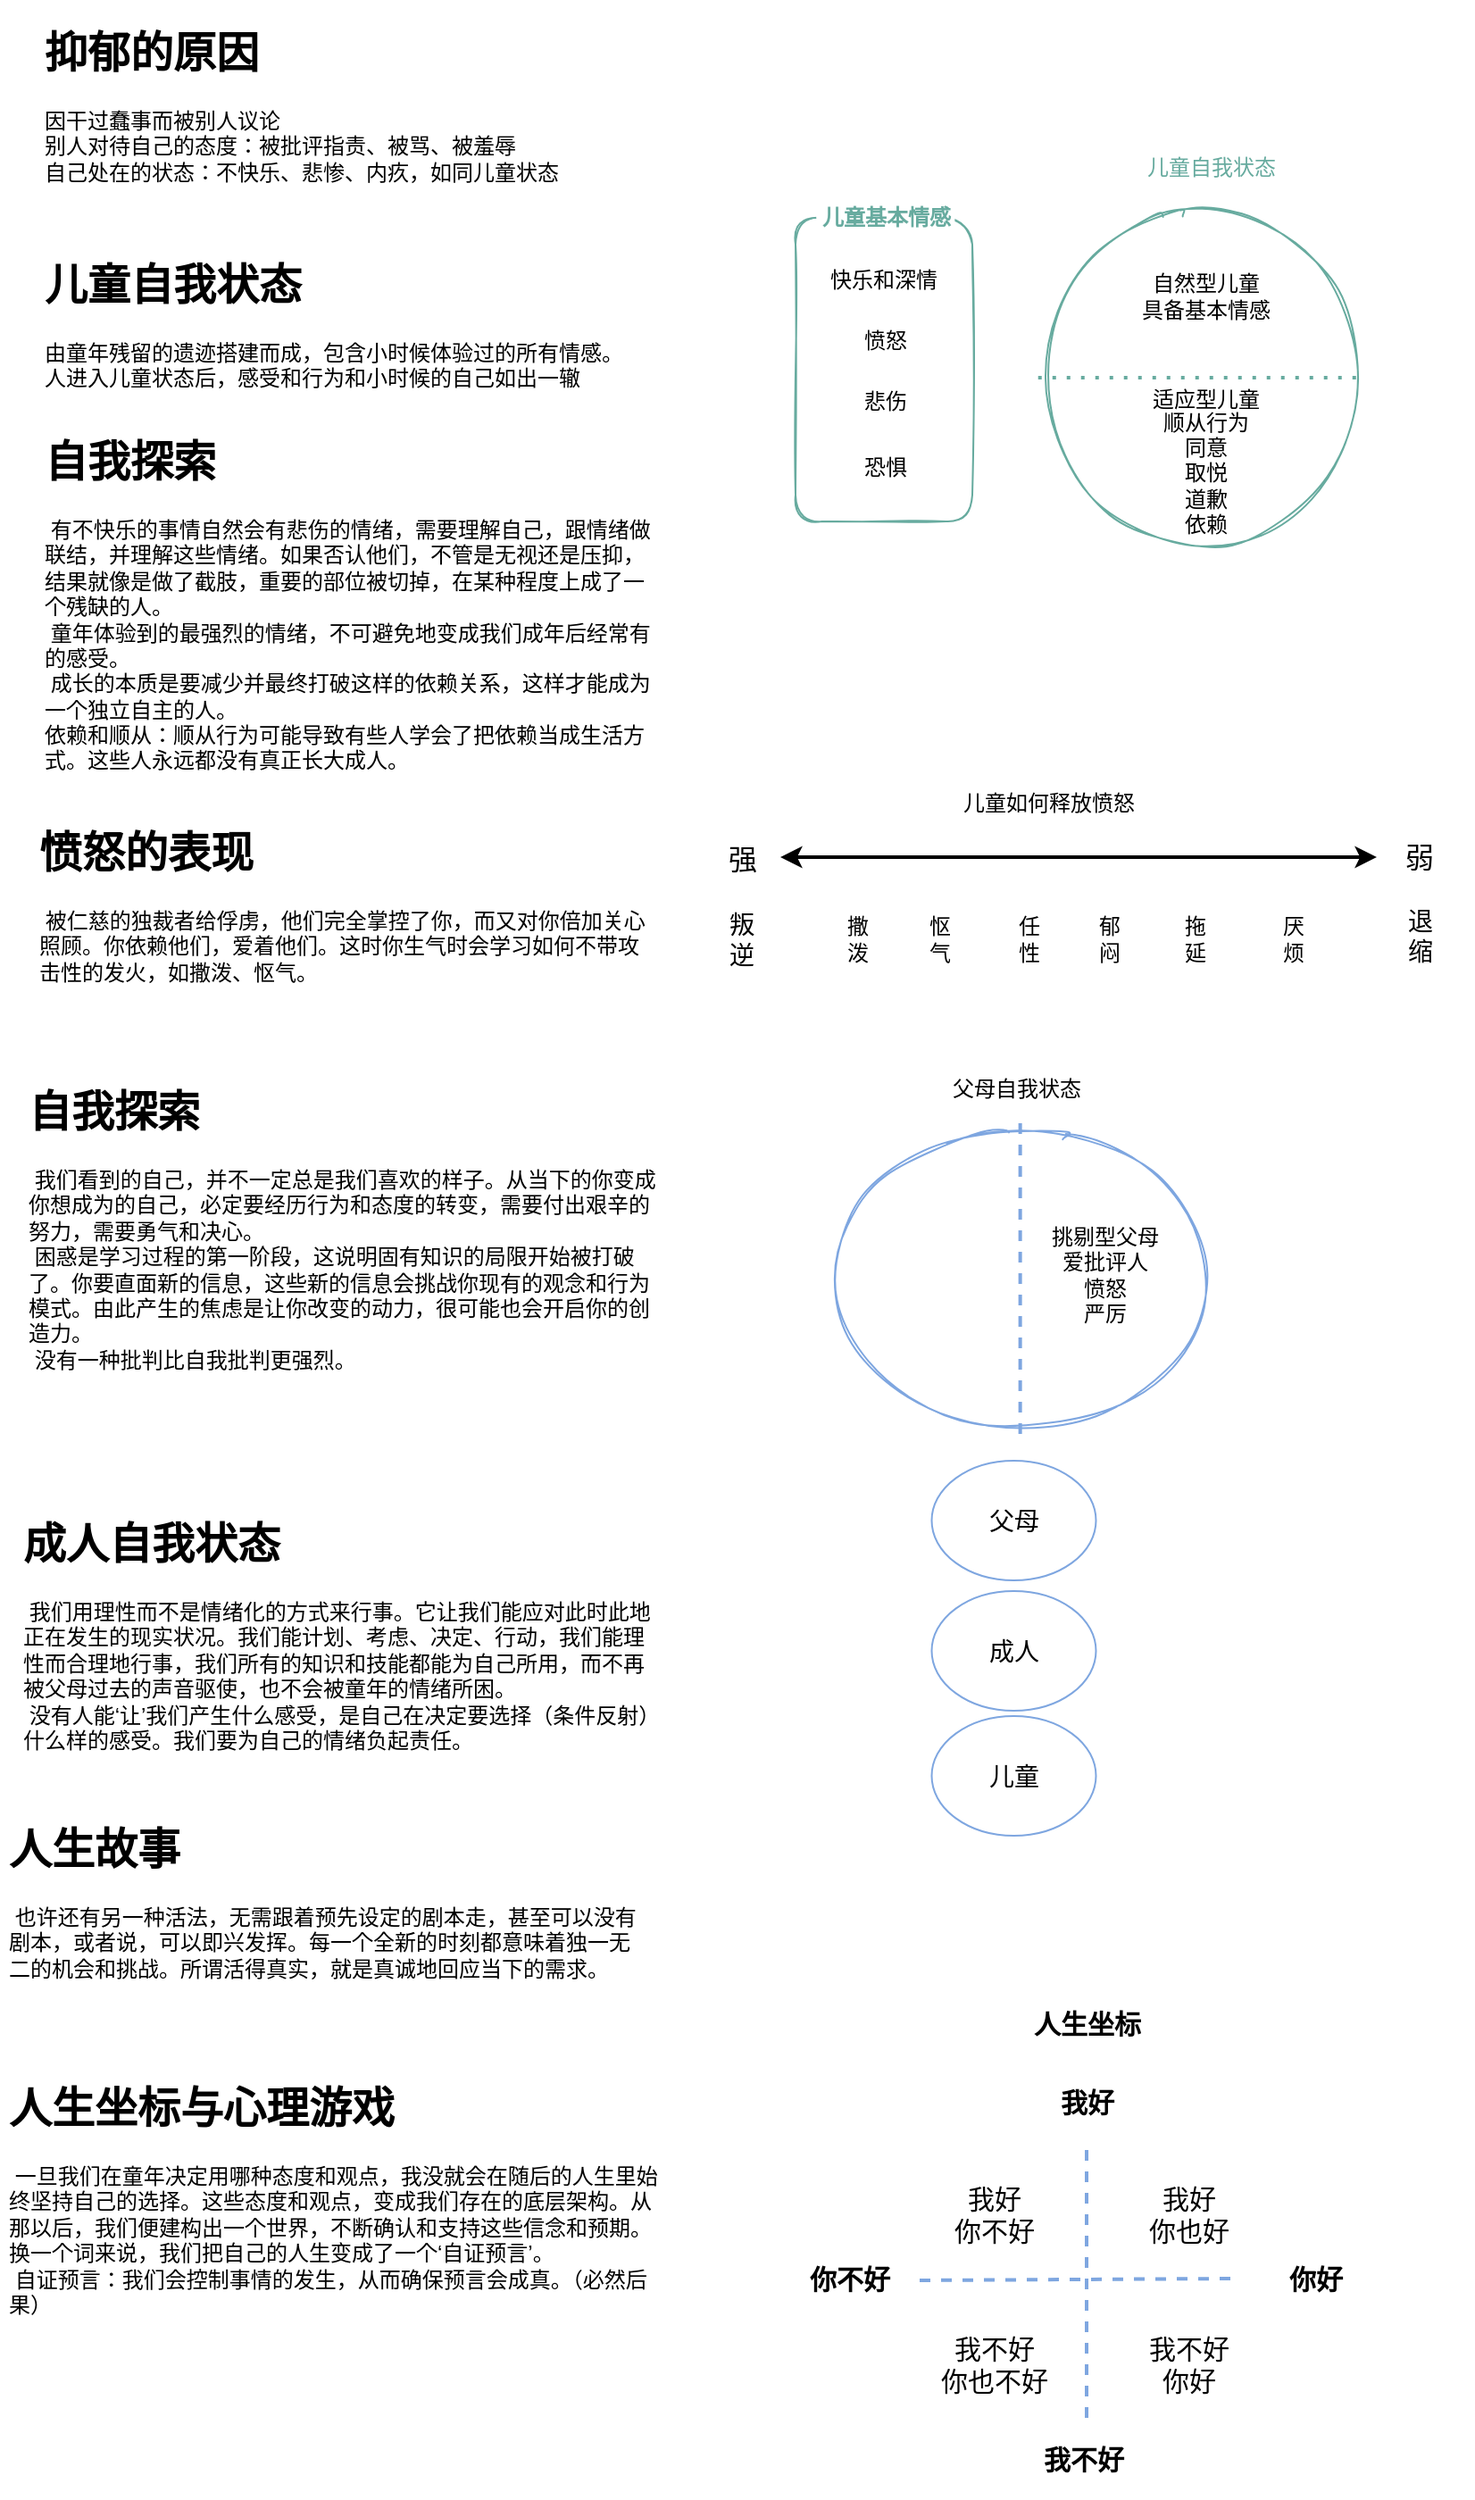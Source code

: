 <mxfile version="16.5.0" type="github">
  <diagram id="YAn2_cSFBUAaXqbegalO" name="Page-1">
    <mxGraphModel dx="862" dy="563" grid="0" gridSize="10" guides="1" tooltips="1" connect="1" arrows="1" fold="1" page="1" pageScale="1" pageWidth="827" pageHeight="1169" math="0" shadow="0">
      <root>
        <mxCell id="0" />
        <mxCell id="1" parent="0" />
        <mxCell id="PdnqpYk0i5iZqw5W2xue-19" value="" style="ellipse;whiteSpace=wrap;html=1;shadow=0;sketch=1;fontColor=#000000;strokeColor=#67AB9F;fillColor=default;" parent="1" vertex="1">
          <mxGeometry x="600.37" y="171" width="183.63" height="191" as="geometry" />
        </mxCell>
        <mxCell id="PdnqpYk0i5iZqw5W2xue-2" value="&lt;h1&gt;抑郁的原因&lt;/h1&gt;&lt;div&gt;因干过蠢事而被别人议论&lt;/div&gt;&lt;div&gt;别人对待自己的态度：被批评指责、被骂、被羞辱&lt;/div&gt;&lt;div&gt;自己处在的状态：不快乐、悲惨、内疚，如同儿童状态&lt;/div&gt;&lt;p&gt;&lt;br&gt;&lt;/p&gt;" style="text;html=1;strokeColor=none;fillColor=none;spacing=5;spacingTop=-20;whiteSpace=wrap;overflow=hidden;rounded=0;" parent="1" vertex="1">
          <mxGeometry x="39" y="65" width="331" height="119" as="geometry" />
        </mxCell>
        <mxCell id="PdnqpYk0i5iZqw5W2xue-3" value="&lt;h1&gt;儿童自我状态&lt;/h1&gt;&lt;div&gt;由童年残留的遗迹搭建而成，包含小时候体验过的所有情感。&lt;/div&gt;&lt;div&gt;人进入儿童状态后，感受和行为和小时候的自己如出一辙&lt;/div&gt;" style="text;html=1;strokeColor=none;fillColor=none;spacing=5;spacingTop=-20;whiteSpace=wrap;overflow=hidden;rounded=0;" parent="1" vertex="1">
          <mxGeometry x="39" y="195" width="354" height="119" as="geometry" />
        </mxCell>
        <mxCell id="PdnqpYk0i5iZqw5W2xue-4" value="" style="rounded=1;whiteSpace=wrap;html=1;sketch=1;strokeColor=#67AB9F;" parent="1" vertex="1">
          <mxGeometry x="464.5" y="177" width="99" height="170" as="geometry" />
        </mxCell>
        <mxCell id="PdnqpYk0i5iZqw5W2xue-5" value="快乐和深情" style="text;html=1;strokeColor=none;fillColor=none;align=center;verticalAlign=middle;whiteSpace=wrap;rounded=0;sketch=1;" parent="1" vertex="1">
          <mxGeometry x="477" y="198" width="74" height="28" as="geometry" />
        </mxCell>
        <mxCell id="PdnqpYk0i5iZqw5W2xue-6" value="愤怒" style="text;html=1;strokeColor=none;fillColor=none;align=center;verticalAlign=middle;whiteSpace=wrap;rounded=0;sketch=1;" parent="1" vertex="1">
          <mxGeometry x="478" y="232" width="74" height="28" as="geometry" />
        </mxCell>
        <mxCell id="PdnqpYk0i5iZqw5W2xue-7" value="悲伤" style="text;html=1;strokeColor=none;fillColor=none;align=center;verticalAlign=middle;whiteSpace=wrap;rounded=0;sketch=1;" parent="1" vertex="1">
          <mxGeometry x="478" y="266" width="74" height="28" as="geometry" />
        </mxCell>
        <mxCell id="PdnqpYk0i5iZqw5W2xue-8" value="恐惧" style="text;html=1;strokeColor=none;fillColor=none;align=center;verticalAlign=middle;whiteSpace=wrap;rounded=0;sketch=1;" parent="1" vertex="1">
          <mxGeometry x="478" y="303" width="74" height="28" as="geometry" />
        </mxCell>
        <mxCell id="PdnqpYk0i5iZqw5W2xue-10" value="儿童基本情感" style="text;html=1;align=center;verticalAlign=middle;whiteSpace=wrap;rounded=0;sketch=1;fillColor=default;fontColor=#67AB9F;fontStyle=1" parent="1" vertex="1">
          <mxGeometry x="477" y="163" width="77" height="28" as="geometry" />
        </mxCell>
        <mxCell id="PdnqpYk0i5iZqw5W2xue-13" value="儿童自我状态" style="text;html=1;strokeColor=none;fillColor=default;align=center;verticalAlign=middle;whiteSpace=wrap;rounded=0;sketch=1;fontColor=#67AB9F;" parent="1" vertex="1">
          <mxGeometry x="658.5" y="135" width="77" height="28" as="geometry" />
        </mxCell>
        <mxCell id="PdnqpYk0i5iZqw5W2xue-14" value="自然型儿童&lt;br&gt;具备基本情感" style="text;html=1;strokeColor=none;fillColor=none;align=center;verticalAlign=middle;whiteSpace=wrap;rounded=0;shadow=0;sketch=1;fontColor=#000000;" parent="1" vertex="1">
          <mxGeometry x="652.5" y="206" width="83" height="30" as="geometry" />
        </mxCell>
        <mxCell id="PdnqpYk0i5iZqw5W2xue-15" value="适应型儿童" style="text;html=1;strokeColor=none;fillColor=none;align=center;verticalAlign=middle;whiteSpace=wrap;rounded=0;shadow=0;sketch=1;fontColor=#000000;" parent="1" vertex="1">
          <mxGeometry x="657.5" y="264" width="73" height="29" as="geometry" />
        </mxCell>
        <mxCell id="PdnqpYk0i5iZqw5W2xue-16" value="&lt;h1&gt;自我探索&lt;/h1&gt;&lt;div&gt;&lt;span style=&quot;white-space: pre&quot;&gt;	&lt;/span&gt;有不快乐的事情自然会有悲伤的情绪，需要理解自己，跟情绪做联结，并理解这些情绪。如果否认他们，不管是无视还是压抑，结果就像是做了截肢，重要的部位被切掉，在某种程度上成了一个残缺的人。&lt;/div&gt;&lt;div&gt;&lt;span style=&quot;white-space: pre&quot;&gt;	&lt;/span&gt;童年体验到的最强烈的情绪，不可避免地变成我们成年后经常有的感受。&lt;/div&gt;&lt;div&gt;&lt;span style=&quot;white-space: pre&quot;&gt;	&lt;/span&gt;成长的本质是要减少并最终打破这样的依赖关系，这样才能成为一个独立自主的人。&lt;br&gt;&lt;/div&gt;&lt;div&gt;依赖和顺从：顺从行为可能导致有些人学会了把依赖当成生活方式。这些人永远都没有真正长大成人。&lt;br&gt;&lt;/div&gt;" style="text;html=1;strokeColor=none;fillColor=none;spacing=5;spacingTop=-20;whiteSpace=wrap;overflow=hidden;rounded=0;" parent="1" vertex="1">
          <mxGeometry x="39" y="294" width="354" height="209" as="geometry" />
        </mxCell>
        <mxCell id="PdnqpYk0i5iZqw5W2xue-17" value="顺从行为&lt;br&gt;同意&lt;br&gt;取悦&lt;br&gt;道歉&lt;br&gt;依赖" style="text;html=1;strokeColor=none;fillColor=none;align=center;verticalAlign=middle;whiteSpace=wrap;rounded=0;shadow=0;sketch=1;fontColor=#000000;" parent="1" vertex="1">
          <mxGeometry x="641.74" y="287" width="104.5" height="66" as="geometry" />
        </mxCell>
        <mxCell id="PdnqpYk0i5iZqw5W2xue-21" value="" style="endArrow=none;dashed=1;html=1;dashPattern=1 3;strokeWidth=2;rounded=0;fontColor=#000000;entryX=1;entryY=0.5;entryDx=0;entryDy=0;exitX=0;exitY=0.5;exitDx=0;exitDy=0;strokeColor=#67AB9F;" parent="1" source="PdnqpYk0i5iZqw5W2xue-19" target="PdnqpYk0i5iZqw5W2xue-19" edge="1">
          <mxGeometry width="50" height="50" relative="1" as="geometry">
            <mxPoint x="526" y="318" as="sourcePoint" />
            <mxPoint x="576" y="268" as="targetPoint" />
          </mxGeometry>
        </mxCell>
        <mxCell id="KK1YKbXmgcOjcq8LJDTx-1" value="&lt;h1&gt;愤怒的表现&lt;/h1&gt;&lt;div&gt;&lt;span style=&quot;white-space: pre&quot;&gt;	&lt;/span&gt;被仁慈的独裁者给俘虏，他们完全掌控了你，而又对你倍加关心照顾。你依赖他们，爱着他们。这时你生气时会学习如何不带攻击性的发火，如撒泼、怄气。&lt;/div&gt;" style="text;html=1;strokeColor=none;fillColor=none;spacing=5;spacingTop=-20;whiteSpace=wrap;overflow=hidden;rounded=0;" vertex="1" parent="1">
          <mxGeometry x="36" y="513" width="351" height="131" as="geometry" />
        </mxCell>
        <mxCell id="KK1YKbXmgcOjcq8LJDTx-2" value="" style="endArrow=classic;startArrow=classic;html=1;rounded=0;strokeWidth=2;" edge="1" parent="1">
          <mxGeometry width="50" height="50" relative="1" as="geometry">
            <mxPoint x="456" y="535" as="sourcePoint" />
            <mxPoint x="790" y="535" as="targetPoint" />
          </mxGeometry>
        </mxCell>
        <mxCell id="KK1YKbXmgcOjcq8LJDTx-4" value="儿童如何释放愤怒" style="text;html=1;strokeColor=none;fillColor=none;align=center;verticalAlign=middle;whiteSpace=wrap;rounded=0;" vertex="1" parent="1">
          <mxGeometry x="537" y="492" width="139" height="26" as="geometry" />
        </mxCell>
        <mxCell id="KK1YKbXmgcOjcq8LJDTx-5" value="强" style="text;html=1;strokeColor=none;fillColor=none;align=center;verticalAlign=middle;whiteSpace=wrap;rounded=0;fontSize=16;" vertex="1" parent="1">
          <mxGeometry x="404.5" y="521" width="60" height="30" as="geometry" />
        </mxCell>
        <mxCell id="KK1YKbXmgcOjcq8LJDTx-6" value="弱" style="text;html=1;strokeColor=none;fillColor=none;align=center;verticalAlign=middle;whiteSpace=wrap;rounded=0;fontSize=16;" vertex="1" parent="1">
          <mxGeometry x="784" y="520" width="60" height="30" as="geometry" />
        </mxCell>
        <mxCell id="KK1YKbXmgcOjcq8LJDTx-7" value="叛逆" style="text;html=1;strokeColor=none;fillColor=none;align=center;verticalAlign=middle;whiteSpace=wrap;rounded=0;fontSize=14;" vertex="1" parent="1">
          <mxGeometry x="422" y="558" width="25" height="46" as="geometry" />
        </mxCell>
        <mxCell id="KK1YKbXmgcOjcq8LJDTx-8" value="退缩" style="text;html=1;strokeColor=none;fillColor=none;align=center;verticalAlign=middle;whiteSpace=wrap;rounded=0;fontSize=14;" vertex="1" parent="1">
          <mxGeometry x="801.5" y="555.5" width="25" height="46" as="geometry" />
        </mxCell>
        <mxCell id="KK1YKbXmgcOjcq8LJDTx-9" value="撒泼" style="text;html=1;strokeColor=none;fillColor=none;align=center;verticalAlign=middle;whiteSpace=wrap;rounded=0;" vertex="1" parent="1">
          <mxGeometry x="487" y="558" width="25" height="46" as="geometry" />
        </mxCell>
        <mxCell id="KK1YKbXmgcOjcq8LJDTx-10" value="怄气" style="text;html=1;strokeColor=none;fillColor=none;align=center;verticalAlign=middle;whiteSpace=wrap;rounded=0;" vertex="1" parent="1">
          <mxGeometry x="533" y="558" width="25" height="46" as="geometry" />
        </mxCell>
        <mxCell id="KK1YKbXmgcOjcq8LJDTx-11" value="任性" style="text;html=1;strokeColor=none;fillColor=none;align=center;verticalAlign=middle;whiteSpace=wrap;rounded=0;" vertex="1" parent="1">
          <mxGeometry x="583" y="558" width="25" height="46" as="geometry" />
        </mxCell>
        <mxCell id="KK1YKbXmgcOjcq8LJDTx-12" value="郁闷" style="text;html=1;strokeColor=none;fillColor=none;align=center;verticalAlign=middle;whiteSpace=wrap;rounded=0;" vertex="1" parent="1">
          <mxGeometry x="627.5" y="558" width="25" height="46" as="geometry" />
        </mxCell>
        <mxCell id="KK1YKbXmgcOjcq8LJDTx-13" value="拖延" style="text;html=1;strokeColor=none;fillColor=none;align=center;verticalAlign=middle;whiteSpace=wrap;rounded=0;" vertex="1" parent="1">
          <mxGeometry x="676" y="558" width="25" height="46" as="geometry" />
        </mxCell>
        <mxCell id="KK1YKbXmgcOjcq8LJDTx-14" value="厌烦" style="text;html=1;strokeColor=none;fillColor=none;align=center;verticalAlign=middle;whiteSpace=wrap;rounded=0;" vertex="1" parent="1">
          <mxGeometry x="730.5" y="558" width="25" height="46" as="geometry" />
        </mxCell>
        <mxCell id="KK1YKbXmgcOjcq8LJDTx-15" value="&lt;h1&gt;自我探索&lt;/h1&gt;&lt;div&gt;&lt;span style=&quot;white-space: pre&quot;&gt;	&lt;/span&gt;我们看到的自己，并不一定总是我们喜欢的样子。从当下的你变成你想成为的自己，必定要经历行为和态度的转变，需要付出艰辛的努力，需要勇气和决心。&lt;/div&gt;&lt;div&gt;&lt;span style=&quot;white-space: pre&quot;&gt;	&lt;/span&gt;困惑是学习过程的第一阶段，这说明固有知识的局限开始被打破了。你要直面新的信息，这些新的信息会挑战你现有的观念和行为模式。由此产生的焦虑是让你改变的动力，很可能也会开启你的创造力。&lt;br&gt;&lt;/div&gt;&lt;div&gt;&lt;span style=&quot;white-space: pre&quot;&gt;	&lt;/span&gt;没有一种批判比自我批判更强烈。&lt;br&gt;&lt;/div&gt;" style="text;html=1;strokeColor=none;fillColor=none;spacing=5;spacingTop=-20;whiteSpace=wrap;overflow=hidden;rounded=0;" vertex="1" parent="1">
          <mxGeometry x="30" y="658" width="363" height="183" as="geometry" />
        </mxCell>
        <mxCell id="KK1YKbXmgcOjcq8LJDTx-16" value="" style="ellipse;whiteSpace=wrap;html=1;shadow=0;sketch=1;strokeColor=#7EA6E0;" vertex="1" parent="1">
          <mxGeometry x="490" y="684" width="200.63" height="174" as="geometry" />
        </mxCell>
        <mxCell id="KK1YKbXmgcOjcq8LJDTx-17" value="父母自我状态" style="text;html=1;strokeColor=none;fillColor=none;align=center;verticalAlign=middle;whiteSpace=wrap;rounded=0;" vertex="1" parent="1">
          <mxGeometry x="518.5" y="652" width="139" height="26" as="geometry" />
        </mxCell>
        <mxCell id="KK1YKbXmgcOjcq8LJDTx-18" value="" style="endArrow=none;html=1;rounded=0;fontSize=14;strokeWidth=2;exitX=0.5;exitY=1;exitDx=0;exitDy=0;entryX=0.5;entryY=0;entryDx=0;entryDy=0;dashed=1;strokeColor=#7EA6E0;" edge="1" parent="1" source="KK1YKbXmgcOjcq8LJDTx-16" target="KK1YKbXmgcOjcq8LJDTx-16">
          <mxGeometry width="50" height="50" relative="1" as="geometry">
            <mxPoint x="619" y="761" as="sourcePoint" />
            <mxPoint x="669" y="711" as="targetPoint" />
          </mxGeometry>
        </mxCell>
        <mxCell id="KK1YKbXmgcOjcq8LJDTx-19" value="挑剔型父母&lt;br&gt;爱批评人&lt;br&gt;愤怒&lt;br&gt;严厉" style="text;html=1;strokeColor=none;fillColor=none;align=center;verticalAlign=middle;whiteSpace=wrap;rounded=0;" vertex="1" parent="1">
          <mxGeometry x="584.63" y="726" width="106" height="86" as="geometry" />
        </mxCell>
        <mxCell id="KK1YKbXmgcOjcq8LJDTx-20" value="&lt;h1&gt;成人自我状态&lt;/h1&gt;&lt;div&gt;&lt;span style=&quot;white-space: pre&quot;&gt;	&lt;/span&gt;我们用理性而不是情绪化的方式来行事。它让我们能应对此时此地正在发生的现实状况。我们能计划、考虑、决定、行动，我们能理性而合理地行事，我们所有的知识和技能都能为自己所用，而不再被父母过去的声音驱使，也不会被童年的情绪所困。&lt;br&gt;&lt;/div&gt;&lt;div&gt;&lt;span style=&quot;white-space: pre&quot;&gt;	&lt;/span&gt;没有人能‘让’我们产生什么感受，是自己在决定要选择（条件反射）什么样的感受。我们要为自己的情绪负起责任。&lt;br&gt;&lt;/div&gt;" style="text;html=1;strokeColor=none;fillColor=none;spacing=5;spacingTop=-20;whiteSpace=wrap;overflow=hidden;rounded=0;" vertex="1" parent="1">
          <mxGeometry x="27" y="900" width="363" height="183" as="geometry" />
        </mxCell>
        <mxCell id="KK1YKbXmgcOjcq8LJDTx-22" value="父母" style="ellipse;whiteSpace=wrap;html=1;fontSize=14;strokeColor=#7EA6E0;" vertex="1" parent="1">
          <mxGeometry x="540.75" y="873" width="92" height="67" as="geometry" />
        </mxCell>
        <mxCell id="KK1YKbXmgcOjcq8LJDTx-23" value="成人" style="ellipse;whiteSpace=wrap;html=1;fontSize=14;strokeColor=#7EA6E0;" vertex="1" parent="1">
          <mxGeometry x="540.75" y="946" width="92" height="67" as="geometry" />
        </mxCell>
        <mxCell id="KK1YKbXmgcOjcq8LJDTx-24" value="儿童" style="ellipse;whiteSpace=wrap;html=1;fontSize=14;strokeColor=#7EA6E0;" vertex="1" parent="1">
          <mxGeometry x="540.75" y="1016" width="92" height="67" as="geometry" />
        </mxCell>
        <mxCell id="KK1YKbXmgcOjcq8LJDTx-25" value="&lt;h1&gt;人生故事&lt;/h1&gt;&lt;div&gt;&lt;span style=&quot;white-space: pre&quot;&gt;	&lt;/span&gt;也许还有另一种活法，无需跟着预先设定的剧本走，甚至可以没有剧本，或者说，可以即兴发挥&lt;span&gt;。每一个全新的时刻都意味着独一无二的机会和挑战。所谓活得真实，就是真诚地回应当下的需求。&lt;/span&gt;&lt;/div&gt;" style="text;html=1;strokeColor=none;fillColor=none;spacing=5;spacingTop=-20;whiteSpace=wrap;overflow=hidden;rounded=0;" vertex="1" parent="1">
          <mxGeometry x="19" y="1071" width="363" height="127" as="geometry" />
        </mxCell>
        <mxCell id="KK1YKbXmgcOjcq8LJDTx-26" value="&lt;h1&gt;人生坐标与心理游戏&lt;/h1&gt;&lt;div&gt;&lt;span style=&quot;white-space: pre&quot;&gt;	&lt;/span&gt;一旦我们在童年决定用哪种态度和观点，我没就会在随后的人生里始终坚持自己的选择。这些态度和观点，变成我们存在的底层架构。从那以后，我们便建构出一个世界，不断确认和支持这些信念和预期。换一个词来说，我们把自己的人生变成了一个‘自证预言’。&lt;br&gt;&lt;/div&gt;&lt;div&gt;&lt;span style=&quot;white-space: pre&quot;&gt;	&lt;/span&gt;自证预言：我们会控制事情的发生，从而确保预言会成真。（必然后果）&lt;br&gt;&lt;/div&gt;" style="text;html=1;strokeColor=none;fillColor=none;spacing=5;spacingTop=-20;whiteSpace=wrap;overflow=hidden;rounded=0;" vertex="1" parent="1">
          <mxGeometry x="19" y="1216" width="377" height="210" as="geometry" />
        </mxCell>
        <mxCell id="KK1YKbXmgcOjcq8LJDTx-27" value="" style="endArrow=none;html=1;rounded=0;dashed=1;fontSize=14;strokeColor=#7EA6E0;strokeWidth=2;entryX=0;entryY=0.5;entryDx=0;entryDy=0;" edge="1" parent="1" target="KK1YKbXmgcOjcq8LJDTx-31">
          <mxGeometry width="50" height="50" relative="1" as="geometry">
            <mxPoint x="534" y="1332" as="sourcePoint" />
            <mxPoint x="746.24" y="1332" as="targetPoint" />
          </mxGeometry>
        </mxCell>
        <mxCell id="KK1YKbXmgcOjcq8LJDTx-28" value="" style="endArrow=none;html=1;rounded=0;dashed=1;fontSize=14;strokeColor=#7EA6E0;strokeWidth=2;" edge="1" parent="1">
          <mxGeometry width="50" height="50" relative="1" as="geometry">
            <mxPoint x="627.5" y="1259" as="sourcePoint" />
            <mxPoint x="627.5" y="1412" as="targetPoint" />
          </mxGeometry>
        </mxCell>
        <mxCell id="KK1YKbXmgcOjcq8LJDTx-29" value="人生坐标" style="text;html=1;strokeColor=none;fillColor=none;align=center;verticalAlign=middle;whiteSpace=wrap;rounded=0;fontSize=15;fontStyle=1" vertex="1" parent="1">
          <mxGeometry x="579.74" y="1166" width="96.26" height="44" as="geometry" />
        </mxCell>
        <mxCell id="KK1YKbXmgcOjcq8LJDTx-30" value="我好" style="text;html=1;strokeColor=none;fillColor=none;align=center;verticalAlign=middle;whiteSpace=wrap;rounded=0;fontSize=15;fontStyle=1" vertex="1" parent="1">
          <mxGeometry x="579.74" y="1210" width="96.26" height="44" as="geometry" />
        </mxCell>
        <mxCell id="KK1YKbXmgcOjcq8LJDTx-31" value="你好" style="text;html=1;strokeColor=none;fillColor=none;align=center;verticalAlign=middle;whiteSpace=wrap;rounded=0;fontSize=15;fontStyle=1" vertex="1" parent="1">
          <mxGeometry x="708" y="1309" width="96.26" height="44" as="geometry" />
        </mxCell>
        <mxCell id="KK1YKbXmgcOjcq8LJDTx-32" value="你不好" style="text;html=1;strokeColor=none;fillColor=none;align=center;verticalAlign=middle;whiteSpace=wrap;rounded=0;fontSize=15;fontStyle=1" vertex="1" parent="1">
          <mxGeometry x="447" y="1309" width="96.26" height="44" as="geometry" />
        </mxCell>
        <mxCell id="KK1YKbXmgcOjcq8LJDTx-33" value="我不好" style="text;html=1;strokeColor=none;fillColor=none;align=center;verticalAlign=middle;whiteSpace=wrap;rounded=0;fontSize=15;fontStyle=1" vertex="1" parent="1">
          <mxGeometry x="578" y="1410" width="96.26" height="44" as="geometry" />
        </mxCell>
        <mxCell id="KK1YKbXmgcOjcq8LJDTx-34" value="我好&lt;br&gt;你不好" style="text;html=1;strokeColor=none;fillColor=none;align=center;verticalAlign=middle;whiteSpace=wrap;rounded=0;fontSize=15;" vertex="1" parent="1">
          <mxGeometry x="528" y="1273" width="96.26" height="44" as="geometry" />
        </mxCell>
        <mxCell id="KK1YKbXmgcOjcq8LJDTx-36" value="我好&lt;br&gt;你也好" style="text;html=1;strokeColor=none;fillColor=none;align=center;verticalAlign=middle;whiteSpace=wrap;rounded=0;fontSize=15;" vertex="1" parent="1">
          <mxGeometry x="637" y="1273" width="96.26" height="44" as="geometry" />
        </mxCell>
        <mxCell id="KK1YKbXmgcOjcq8LJDTx-37" value="我不好&lt;br&gt;你也不好" style="text;html=1;strokeColor=none;fillColor=none;align=center;verticalAlign=middle;whiteSpace=wrap;rounded=0;fontSize=15;" vertex="1" parent="1">
          <mxGeometry x="528" y="1357" width="96.26" height="44" as="geometry" />
        </mxCell>
        <mxCell id="KK1YKbXmgcOjcq8LJDTx-38" value="我不好&lt;br&gt;你好" style="text;html=1;strokeColor=none;fillColor=none;align=center;verticalAlign=middle;whiteSpace=wrap;rounded=0;fontSize=15;" vertex="1" parent="1">
          <mxGeometry x="637" y="1357" width="96.26" height="44" as="geometry" />
        </mxCell>
      </root>
    </mxGraphModel>
  </diagram>
</mxfile>
